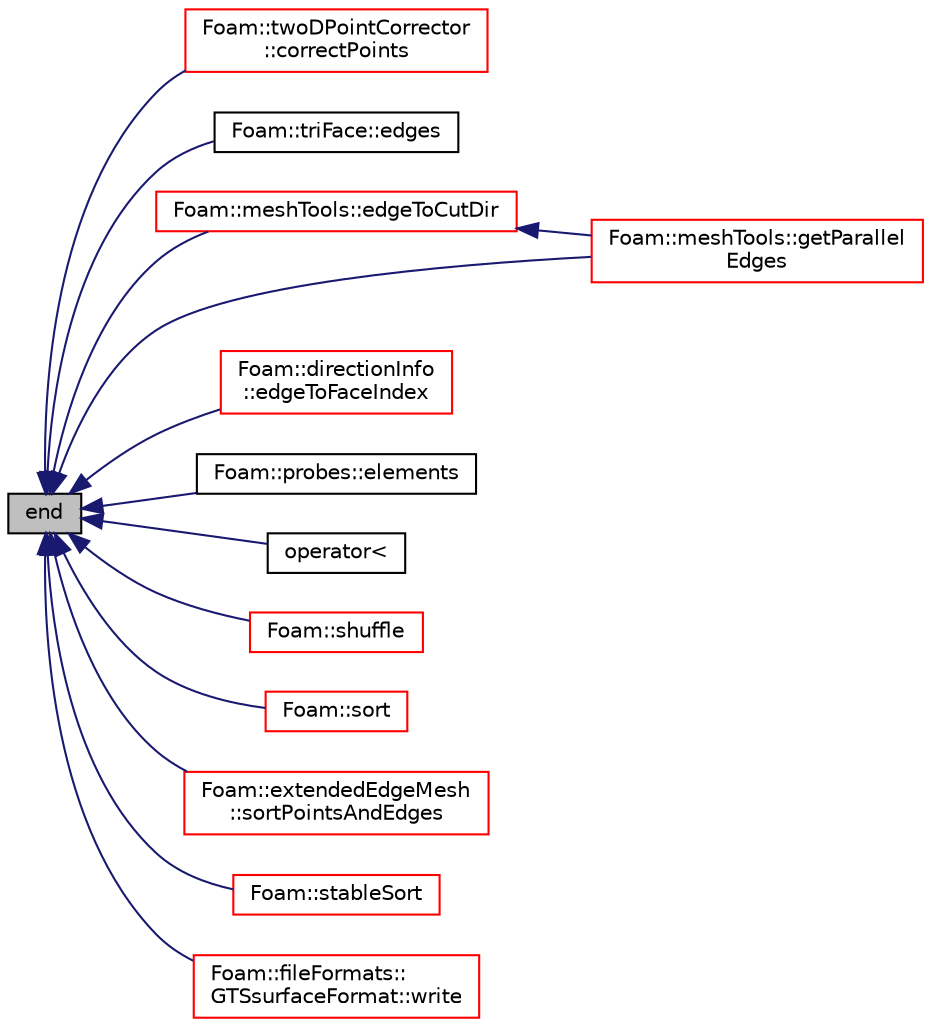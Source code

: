 digraph "end"
{
  bgcolor="transparent";
  edge [fontname="Helvetica",fontsize="10",labelfontname="Helvetica",labelfontsize="10"];
  node [fontname="Helvetica",fontsize="10",shape=record];
  rankdir="LR";
  Node1 [label="end",height=0.2,width=0.4,color="black", fillcolor="grey75", style="filled", fontcolor="black"];
  Node1 -> Node2 [dir="back",color="midnightblue",fontsize="10",style="solid",fontname="Helvetica"];
  Node2 [label="Foam::twoDPointCorrector\l::correctPoints",height=0.2,width=0.4,color="red",URL="$a02711.html#a55018a250639c0166774f452b31de744",tooltip="Correct motion points. "];
  Node1 -> Node3 [dir="back",color="midnightblue",fontsize="10",style="solid",fontname="Helvetica"];
  Node3 [label="Foam::triFace::edges",height=0.2,width=0.4,color="black",URL="$a02681.html#afb2d8a77df2765c7a4d24840617f285e",tooltip="Return edges in face point ordering,. "];
  Node1 -> Node4 [dir="back",color="midnightblue",fontsize="10",style="solid",fontname="Helvetica"];
  Node4 [label="Foam::meshTools::edgeToCutDir",height=0.2,width=0.4,color="red",URL="$a10789.html#aaae026ffd1b269c8a220c6bb1bc95fa7",tooltip="Given edge on hex find all &#39;parallel&#39; (i.e. non-connected) "];
  Node4 -> Node5 [dir="back",color="midnightblue",fontsize="10",style="solid",fontname="Helvetica"];
  Node5 [label="Foam::meshTools::getParallel\lEdges",height=0.2,width=0.4,color="red",URL="$a10789.html#ae148ab8affa9ff06dbc08eb830e20a41",tooltip="Given edge on hex find other &#39;parallel&#39;, non-connected edges. "];
  Node1 -> Node6 [dir="back",color="midnightblue",fontsize="10",style="solid",fontname="Helvetica"];
  Node6 [label="Foam::directionInfo\l::edgeToFaceIndex",height=0.2,width=0.4,color="red",URL="$a00541.html#ae91026257717a2d46454adf53e72da4d",tooltip="Given edge on hex cell find corresponding edge on face. Is either. "];
  Node1 -> Node7 [dir="back",color="midnightblue",fontsize="10",style="solid",fontname="Helvetica"];
  Node7 [label="Foam::probes::elements",height=0.2,width=0.4,color="black",URL="$a01976.html#aac77ac5f707c56046685c8546a2e5483",tooltip="Cells to be probed (obtained from the locations) "];
  Node1 -> Node5 [dir="back",color="midnightblue",fontsize="10",style="solid",fontname="Helvetica"];
  Node1 -> Node8 [dir="back",color="midnightblue",fontsize="10",style="solid",fontname="Helvetica"];
  Node8 [label="operator\<",height=0.2,width=0.4,color="black",URL="$a02735.html#a122cf4fdb56b77fd4fbc8e666117bc41",tooltip="Compare two ULists lexicographically. Takes linear time. "];
  Node1 -> Node9 [dir="back",color="midnightblue",fontsize="10",style="solid",fontname="Helvetica"];
  Node9 [label="Foam::shuffle",height=0.2,width=0.4,color="red",URL="$a10733.html#a0f84bd476a584bf7d31e827eafd75a3d"];
  Node1 -> Node10 [dir="back",color="midnightblue",fontsize="10",style="solid",fontname="Helvetica"];
  Node10 [label="Foam::sort",height=0.2,width=0.4,color="red",URL="$a10733.html#a8040176c5570405aa954090217c37fbe"];
  Node1 -> Node11 [dir="back",color="midnightblue",fontsize="10",style="solid",fontname="Helvetica"];
  Node11 [label="Foam::extendedEdgeMesh\l::sortPointsAndEdges",height=0.2,width=0.4,color="red",URL="$a00699.html#a35042787bb1f37f3e2695d3b48e313b0"];
  Node1 -> Node12 [dir="back",color="midnightblue",fontsize="10",style="solid",fontname="Helvetica"];
  Node12 [label="Foam::stableSort",height=0.2,width=0.4,color="red",URL="$a10733.html#ac70ba9dd7bbc030636a4a4e2e9825c3c"];
  Node1 -> Node13 [dir="back",color="midnightblue",fontsize="10",style="solid",fontname="Helvetica"];
  Node13 [label="Foam::fileFormats::\lGTSsurfaceFormat::write",height=0.2,width=0.4,color="red",URL="$a00958.html#ab71924a9723cd4ecad89b737a66a39e8",tooltip="Write MeshedSurface. "];
}
